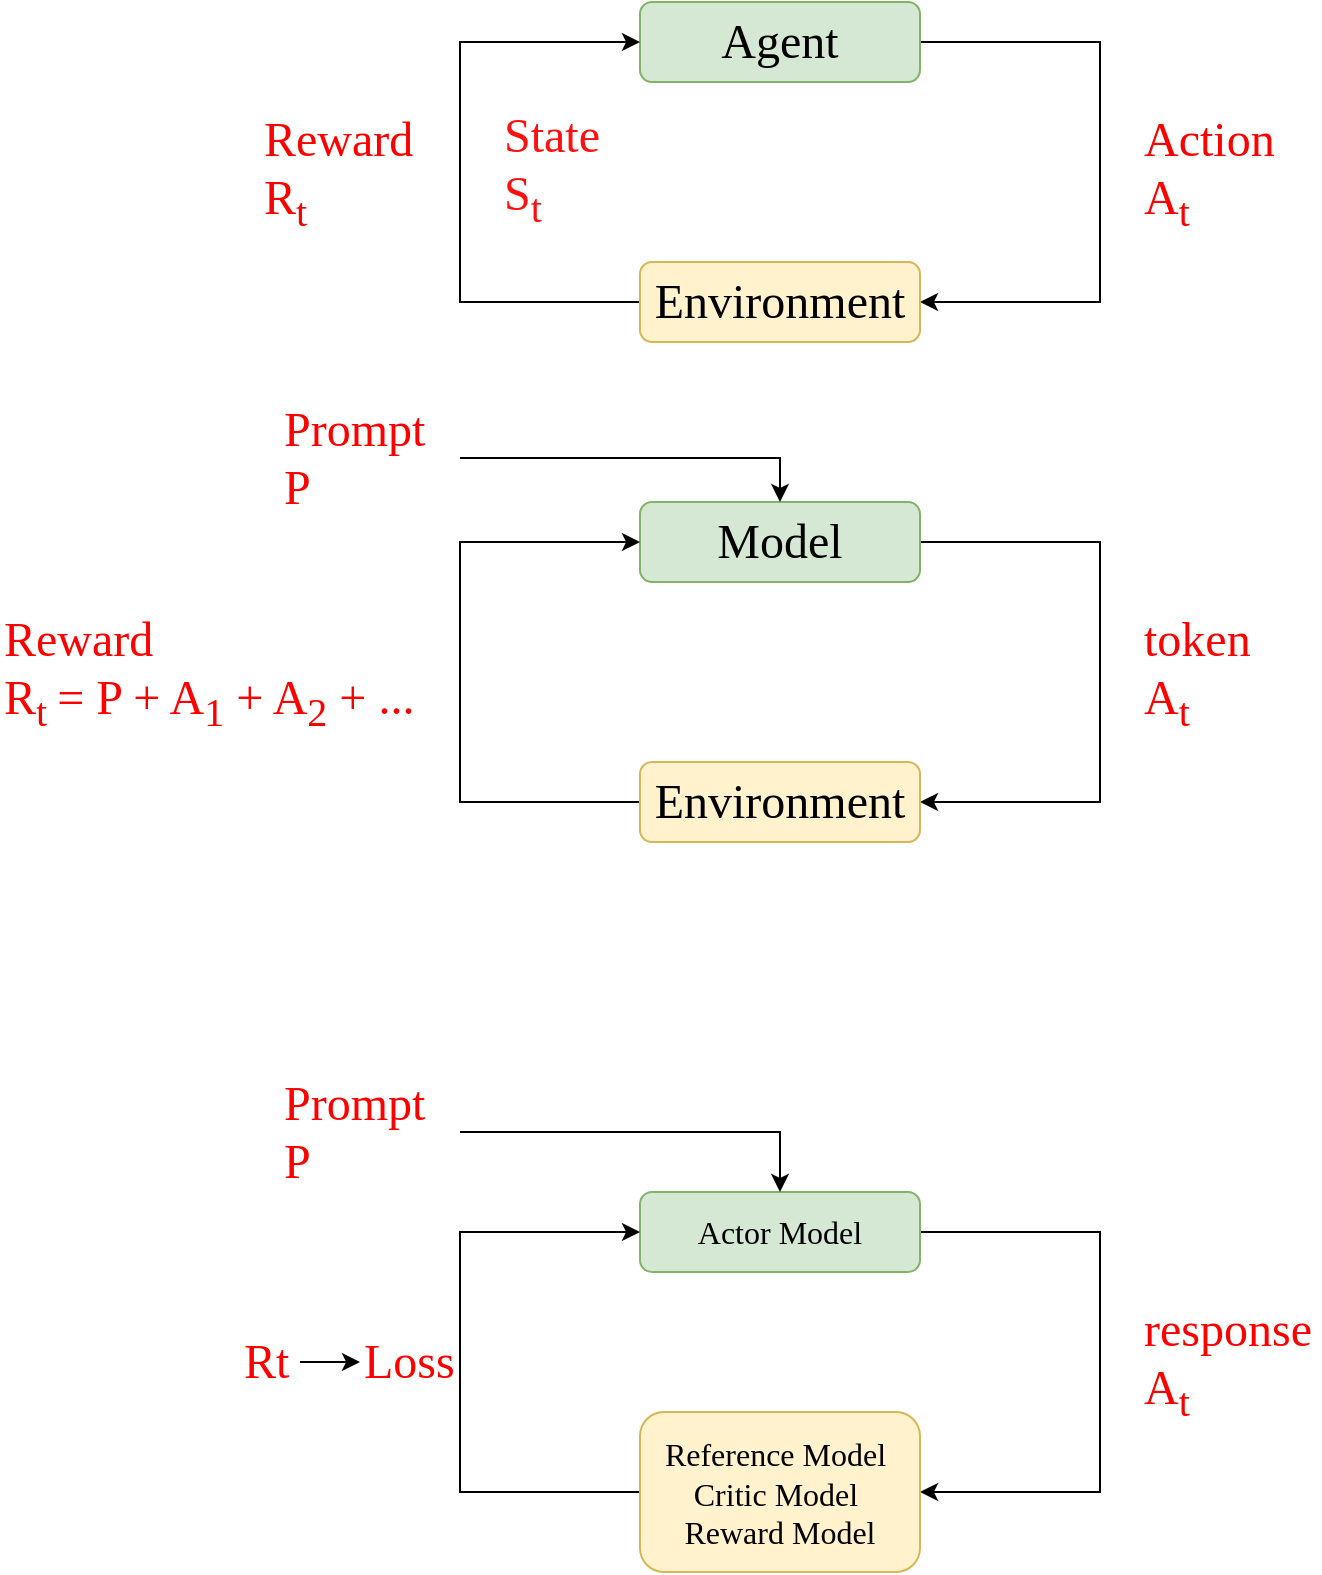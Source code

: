 <mxfile version="26.1.1">
  <diagram name="第 1 页" id="-rUXXW9XF5djDwQ3XCN8">
    <mxGraphModel dx="946" dy="567" grid="1" gridSize="10" guides="1" tooltips="1" connect="1" arrows="1" fold="1" page="1" pageScale="1" pageWidth="470" pageHeight="615" math="0" shadow="0">
      <root>
        <mxCell id="0" />
        <mxCell id="1" parent="0" />
        <mxCell id="0-E5PwIrOtXZtg4aEPQQ-5" style="edgeStyle=orthogonalEdgeStyle;rounded=0;orthogonalLoop=1;jettySize=auto;html=1;exitX=1;exitY=0.5;exitDx=0;exitDy=0;entryX=1;entryY=0.5;entryDx=0;entryDy=0;" edge="1" parent="1" source="0-E5PwIrOtXZtg4aEPQQ-1" target="0-E5PwIrOtXZtg4aEPQQ-2">
          <mxGeometry relative="1" as="geometry">
            <Array as="points">
              <mxPoint x="630" y="100" />
              <mxPoint x="630" y="230" />
            </Array>
          </mxGeometry>
        </mxCell>
        <mxCell id="0-E5PwIrOtXZtg4aEPQQ-1" value="&lt;font style=&quot;font-size: 24px;&quot; face=&quot;Times New Roman&quot;&gt;Agent&lt;/font&gt;" style="rounded=1;whiteSpace=wrap;html=1;fillColor=#d5e8d4;strokeColor=#82b366;" vertex="1" parent="1">
          <mxGeometry x="400" y="80" width="140" height="40" as="geometry" />
        </mxCell>
        <mxCell id="0-E5PwIrOtXZtg4aEPQQ-4" style="edgeStyle=orthogonalEdgeStyle;rounded=0;orthogonalLoop=1;jettySize=auto;html=1;exitX=0;exitY=0.5;exitDx=0;exitDy=0;entryX=0;entryY=0.5;entryDx=0;entryDy=0;" edge="1" parent="1" source="0-E5PwIrOtXZtg4aEPQQ-2" target="0-E5PwIrOtXZtg4aEPQQ-1">
          <mxGeometry relative="1" as="geometry">
            <Array as="points">
              <mxPoint x="310" y="230" />
              <mxPoint x="310" y="100" />
            </Array>
          </mxGeometry>
        </mxCell>
        <mxCell id="0-E5PwIrOtXZtg4aEPQQ-2" value="&lt;font style=&quot;font-size: 24px;&quot; face=&quot;Times New Roman&quot;&gt;Environment&lt;/font&gt;" style="rounded=1;whiteSpace=wrap;html=1;fillColor=#fff2cc;strokeColor=#d6b656;" vertex="1" parent="1">
          <mxGeometry x="400" y="210" width="140" height="40" as="geometry" />
        </mxCell>
        <mxCell id="0-E5PwIrOtXZtg4aEPQQ-7" value="&lt;font style=&quot;font-size: 24px;&quot; face=&quot;Times New Roman&quot;&gt;Action&lt;/font&gt;&lt;div&gt;&lt;font style=&quot;font-size: 24px;&quot; face=&quot;Times New Roman&quot;&gt;A&lt;sub&gt;t&lt;/sub&gt;&lt;/font&gt;&lt;/div&gt;" style="text;html=1;align=left;verticalAlign=middle;whiteSpace=wrap;rounded=0;fontColor=light-dark(#ff0000, #ededed);" vertex="1" parent="1">
          <mxGeometry x="650" y="120" width="90" height="90" as="geometry" />
        </mxCell>
        <mxCell id="0-E5PwIrOtXZtg4aEPQQ-9" value="&lt;font style=&quot;font-size: 24px;&quot; face=&quot;Times New Roman&quot;&gt;Reward&lt;/font&gt;&lt;div&gt;&lt;font style=&quot;font-size: 24px;&quot; face=&quot;Times New Roman&quot;&gt;R&lt;sub&gt;t&lt;/sub&gt;&lt;/font&gt;&lt;/div&gt;" style="text;html=1;align=left;verticalAlign=middle;whiteSpace=wrap;rounded=0;fontColor=light-dark(#ff0000, #ededed);" vertex="1" parent="1">
          <mxGeometry x="210" y="122.5" width="90" height="85" as="geometry" />
        </mxCell>
        <mxCell id="0-E5PwIrOtXZtg4aEPQQ-10" value="&lt;font face=&quot;Times New Roman&quot;&gt;&lt;span style=&quot;font-size: 24px;&quot;&gt;State&lt;/span&gt;&lt;/font&gt;&lt;div&gt;&lt;font face=&quot;Times New Roman&quot;&gt;&lt;span style=&quot;font-size: 24px;&quot;&gt;S&lt;sub&gt;t&lt;/sub&gt;&lt;/span&gt;&lt;/font&gt;&lt;/div&gt;" style="text;html=1;align=left;verticalAlign=middle;whiteSpace=wrap;rounded=0;fontColor=#FF1010;" vertex="1" parent="1">
          <mxGeometry x="330" y="117.5" width="90" height="90" as="geometry" />
        </mxCell>
        <mxCell id="0-E5PwIrOtXZtg4aEPQQ-11" style="edgeStyle=orthogonalEdgeStyle;rounded=0;orthogonalLoop=1;jettySize=auto;html=1;exitX=1;exitY=0.5;exitDx=0;exitDy=0;entryX=1;entryY=0.5;entryDx=0;entryDy=0;" edge="1" parent="1" source="0-E5PwIrOtXZtg4aEPQQ-12" target="0-E5PwIrOtXZtg4aEPQQ-14">
          <mxGeometry relative="1" as="geometry">
            <Array as="points">
              <mxPoint x="630" y="350" />
              <mxPoint x="630" y="480" />
            </Array>
          </mxGeometry>
        </mxCell>
        <mxCell id="0-E5PwIrOtXZtg4aEPQQ-12" value="&lt;font style=&quot;font-size: 24px;&quot; face=&quot;Times New Roman&quot;&gt;Model&lt;/font&gt;" style="rounded=1;whiteSpace=wrap;html=1;fillColor=#d5e8d4;strokeColor=#82b366;" vertex="1" parent="1">
          <mxGeometry x="400" y="330" width="140" height="40" as="geometry" />
        </mxCell>
        <mxCell id="0-E5PwIrOtXZtg4aEPQQ-13" style="edgeStyle=orthogonalEdgeStyle;rounded=0;orthogonalLoop=1;jettySize=auto;html=1;exitX=0;exitY=0.5;exitDx=0;exitDy=0;entryX=0;entryY=0.5;entryDx=0;entryDy=0;" edge="1" parent="1" source="0-E5PwIrOtXZtg4aEPQQ-14" target="0-E5PwIrOtXZtg4aEPQQ-12">
          <mxGeometry relative="1" as="geometry">
            <Array as="points">
              <mxPoint x="310" y="480" />
              <mxPoint x="310" y="350" />
            </Array>
          </mxGeometry>
        </mxCell>
        <mxCell id="0-E5PwIrOtXZtg4aEPQQ-14" value="&lt;font style=&quot;font-size: 24px;&quot; face=&quot;Times New Roman&quot;&gt;Environment&lt;/font&gt;" style="rounded=1;whiteSpace=wrap;html=1;fillColor=#fff2cc;strokeColor=#d6b656;" vertex="1" parent="1">
          <mxGeometry x="400" y="460" width="140" height="40" as="geometry" />
        </mxCell>
        <mxCell id="0-E5PwIrOtXZtg4aEPQQ-15" value="&lt;font face=&quot;Times New Roman&quot; style=&quot;font-size: 24px; color: light-dark(rgb(255, 0, 0), rgb(237, 237, 237));&quot;&gt;token&lt;/font&gt;&lt;div&gt;&lt;font face=&quot;Times New Roman&quot; style=&quot;font-size: 24px; color: light-dark(rgb(255, 0, 0), rgb(237, 237, 237));&quot;&gt;A&lt;sub&gt;t&lt;/sub&gt;&lt;/font&gt;&lt;/div&gt;" style="text;html=1;align=left;verticalAlign=middle;whiteSpace=wrap;rounded=0;" vertex="1" parent="1">
          <mxGeometry x="650" y="370" width="90" height="90" as="geometry" />
        </mxCell>
        <mxCell id="0-E5PwIrOtXZtg4aEPQQ-16" value="&lt;font style=&quot;font-size: 24px;&quot; face=&quot;Times New Roman&quot;&gt;Reward&lt;/font&gt;&lt;div&gt;&lt;font style=&quot;font-size: 24px;&quot; face=&quot;Times New Roman&quot;&gt;R&lt;sub&gt;t&amp;nbsp;&lt;/sub&gt;= P + A&lt;sub&gt;1&lt;/sub&gt; + A&lt;sub&gt;2&lt;/sub&gt; + ...&lt;/font&gt;&lt;/div&gt;" style="text;html=1;align=left;verticalAlign=middle;whiteSpace=wrap;rounded=0;fontColor=light-dark(#ff0000, #ededed);" vertex="1" parent="1">
          <mxGeometry x="80" y="372.5" width="220" height="85" as="geometry" />
        </mxCell>
        <mxCell id="0-E5PwIrOtXZtg4aEPQQ-25" style="edgeStyle=orthogonalEdgeStyle;rounded=0;orthogonalLoop=1;jettySize=auto;html=1;exitX=1;exitY=0.5;exitDx=0;exitDy=0;entryX=0.5;entryY=0;entryDx=0;entryDy=0;" edge="1" parent="1" source="0-E5PwIrOtXZtg4aEPQQ-17" target="0-E5PwIrOtXZtg4aEPQQ-12">
          <mxGeometry relative="1" as="geometry" />
        </mxCell>
        <mxCell id="0-E5PwIrOtXZtg4aEPQQ-17" value="&lt;font face=&quot;Times New Roman&quot;&gt;&lt;span style=&quot;font-size: 24px;&quot;&gt;Prompt P&lt;/span&gt;&lt;/font&gt;" style="text;html=1;align=left;verticalAlign=middle;whiteSpace=wrap;rounded=0;fontColor=light-dark(#ff0000, #ededed);" vertex="1" parent="1">
          <mxGeometry x="220" y="278" width="90" height="60" as="geometry" />
        </mxCell>
        <mxCell id="0-E5PwIrOtXZtg4aEPQQ-18" style="edgeStyle=orthogonalEdgeStyle;rounded=0;orthogonalLoop=1;jettySize=auto;html=1;exitX=1;exitY=0.5;exitDx=0;exitDy=0;entryX=1;entryY=0.5;entryDx=0;entryDy=0;" edge="1" parent="1" source="0-E5PwIrOtXZtg4aEPQQ-19" target="0-E5PwIrOtXZtg4aEPQQ-21">
          <mxGeometry relative="1" as="geometry">
            <Array as="points">
              <mxPoint x="630" y="695" />
              <mxPoint x="630" y="825" />
            </Array>
          </mxGeometry>
        </mxCell>
        <mxCell id="0-E5PwIrOtXZtg4aEPQQ-19" value="&lt;font style=&quot;font-size: 16px;&quot; face=&quot;Times New Roman&quot;&gt;Actor Model&lt;/font&gt;" style="rounded=1;whiteSpace=wrap;html=1;fillColor=#d5e8d4;strokeColor=#82b366;" vertex="1" parent="1">
          <mxGeometry x="400" y="675" width="140" height="40" as="geometry" />
        </mxCell>
        <mxCell id="0-E5PwIrOtXZtg4aEPQQ-20" style="edgeStyle=orthogonalEdgeStyle;rounded=0;orthogonalLoop=1;jettySize=auto;html=1;exitX=0;exitY=0.5;exitDx=0;exitDy=0;entryX=0;entryY=0.5;entryDx=0;entryDy=0;" edge="1" parent="1" source="0-E5PwIrOtXZtg4aEPQQ-21" target="0-E5PwIrOtXZtg4aEPQQ-19">
          <mxGeometry relative="1" as="geometry">
            <Array as="points">
              <mxPoint x="310" y="825" />
              <mxPoint x="310" y="695" />
            </Array>
          </mxGeometry>
        </mxCell>
        <mxCell id="0-E5PwIrOtXZtg4aEPQQ-21" value="&lt;font style=&quot;font-size: 16px;&quot; face=&quot;Times New Roman&quot;&gt;Reference Model&lt;/font&gt;&lt;font style=&quot;font-size: 18px;&quot; face=&quot;Times New Roman&quot;&gt;&amp;nbsp;&lt;/font&gt;&lt;div&gt;&lt;font size=&quot;3&quot; face=&quot;Times New Roman&quot;&gt;Critic Model&amp;nbsp;&lt;/font&gt;&lt;/div&gt;&lt;div&gt;&lt;font size=&quot;3&quot; face=&quot;Times New Roman&quot;&gt;Reward Model&lt;/font&gt;&lt;/div&gt;" style="rounded=1;whiteSpace=wrap;html=1;fillColor=#fff2cc;strokeColor=#d6b656;" vertex="1" parent="1">
          <mxGeometry x="400" y="785" width="140" height="80" as="geometry" />
        </mxCell>
        <mxCell id="0-E5PwIrOtXZtg4aEPQQ-22" value="&lt;font face=&quot;Times New Roman&quot; style=&quot;font-size: 24px; color: light-dark(rgb(255, 0, 0), rgb(237, 237, 237));&quot;&gt;response&lt;/font&gt;&lt;div&gt;&lt;font face=&quot;Times New Roman&quot; style=&quot;font-size: 24px; color: light-dark(rgb(255, 0, 0), rgb(237, 237, 237));&quot;&gt;A&lt;sub&gt;t&lt;/sub&gt;&lt;/font&gt;&lt;/div&gt;" style="text;html=1;align=left;verticalAlign=middle;whiteSpace=wrap;rounded=0;" vertex="1" parent="1">
          <mxGeometry x="650" y="715" width="90" height="90" as="geometry" />
        </mxCell>
        <mxCell id="0-E5PwIrOtXZtg4aEPQQ-30" style="edgeStyle=orthogonalEdgeStyle;rounded=0;orthogonalLoop=1;jettySize=auto;html=1;exitX=1;exitY=0.5;exitDx=0;exitDy=0;" edge="1" parent="1" source="0-E5PwIrOtXZtg4aEPQQ-23" target="0-E5PwIrOtXZtg4aEPQQ-29">
          <mxGeometry relative="1" as="geometry" />
        </mxCell>
        <mxCell id="0-E5PwIrOtXZtg4aEPQQ-23" value="&lt;font face=&quot;Times New Roman&quot;&gt;&lt;span style=&quot;font-size: 24px;&quot;&gt;Rt&amp;nbsp;&amp;nbsp;&lt;/span&gt;&lt;/font&gt;" style="text;html=1;align=left;verticalAlign=middle;whiteSpace=wrap;rounded=0;fontColor=light-dark(#ff0000, #ededed);" vertex="1" parent="1">
          <mxGeometry x="200" y="741.25" width="30" height="37.5" as="geometry" />
        </mxCell>
        <mxCell id="0-E5PwIrOtXZtg4aEPQQ-26" style="edgeStyle=orthogonalEdgeStyle;rounded=0;orthogonalLoop=1;jettySize=auto;html=1;exitX=1;exitY=0.5;exitDx=0;exitDy=0;entryX=0.5;entryY=0;entryDx=0;entryDy=0;" edge="1" parent="1" source="0-E5PwIrOtXZtg4aEPQQ-24" target="0-E5PwIrOtXZtg4aEPQQ-19">
          <mxGeometry relative="1" as="geometry" />
        </mxCell>
        <mxCell id="0-E5PwIrOtXZtg4aEPQQ-24" value="&lt;font face=&quot;Times New Roman&quot;&gt;&lt;span style=&quot;font-size: 24px;&quot;&gt;Prompt&lt;/span&gt;&lt;/font&gt;&lt;div&gt;&lt;font face=&quot;Times New Roman&quot;&gt;&lt;span style=&quot;font-size: 24px;&quot;&gt;P&lt;/span&gt;&lt;/font&gt;&lt;/div&gt;" style="text;html=1;align=left;verticalAlign=middle;whiteSpace=wrap;rounded=0;fontColor=light-dark(#ff0000, #ededed);" vertex="1" parent="1">
          <mxGeometry x="220" y="615" width="90" height="60" as="geometry" />
        </mxCell>
        <mxCell id="0-E5PwIrOtXZtg4aEPQQ-29" value="&lt;font face=&quot;Times New Roman&quot;&gt;&lt;span style=&quot;font-size: 24px;&quot;&gt;Loss&lt;/span&gt;&lt;/font&gt;" style="text;html=1;align=left;verticalAlign=middle;whiteSpace=wrap;rounded=0;fontColor=light-dark(#ff0000, #ededed);" vertex="1" parent="1">
          <mxGeometry x="260" y="741.25" width="30" height="37.5" as="geometry" />
        </mxCell>
      </root>
    </mxGraphModel>
  </diagram>
</mxfile>
